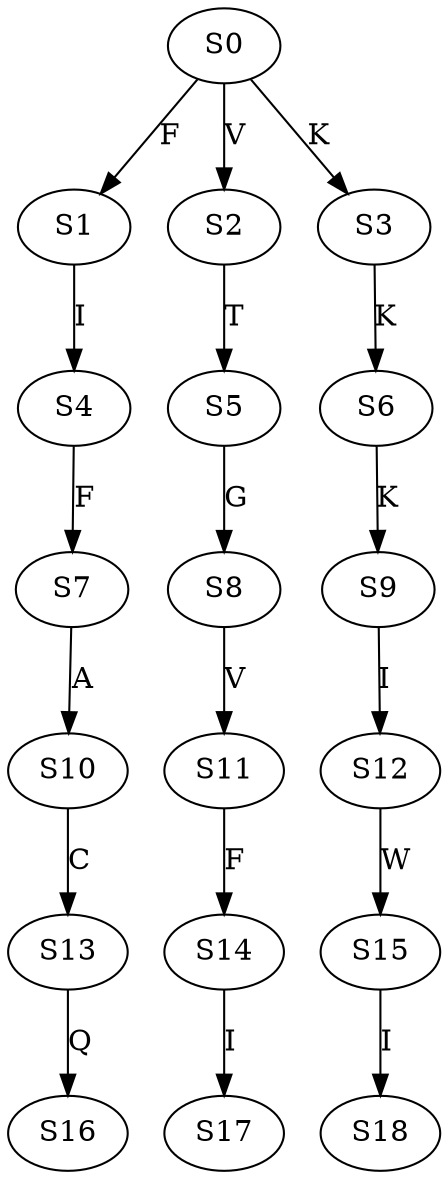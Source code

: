 strict digraph  {
	S0 -> S1 [ label = F ];
	S0 -> S2 [ label = V ];
	S0 -> S3 [ label = K ];
	S1 -> S4 [ label = I ];
	S2 -> S5 [ label = T ];
	S3 -> S6 [ label = K ];
	S4 -> S7 [ label = F ];
	S5 -> S8 [ label = G ];
	S6 -> S9 [ label = K ];
	S7 -> S10 [ label = A ];
	S8 -> S11 [ label = V ];
	S9 -> S12 [ label = I ];
	S10 -> S13 [ label = C ];
	S11 -> S14 [ label = F ];
	S12 -> S15 [ label = W ];
	S13 -> S16 [ label = Q ];
	S14 -> S17 [ label = I ];
	S15 -> S18 [ label = I ];
}
